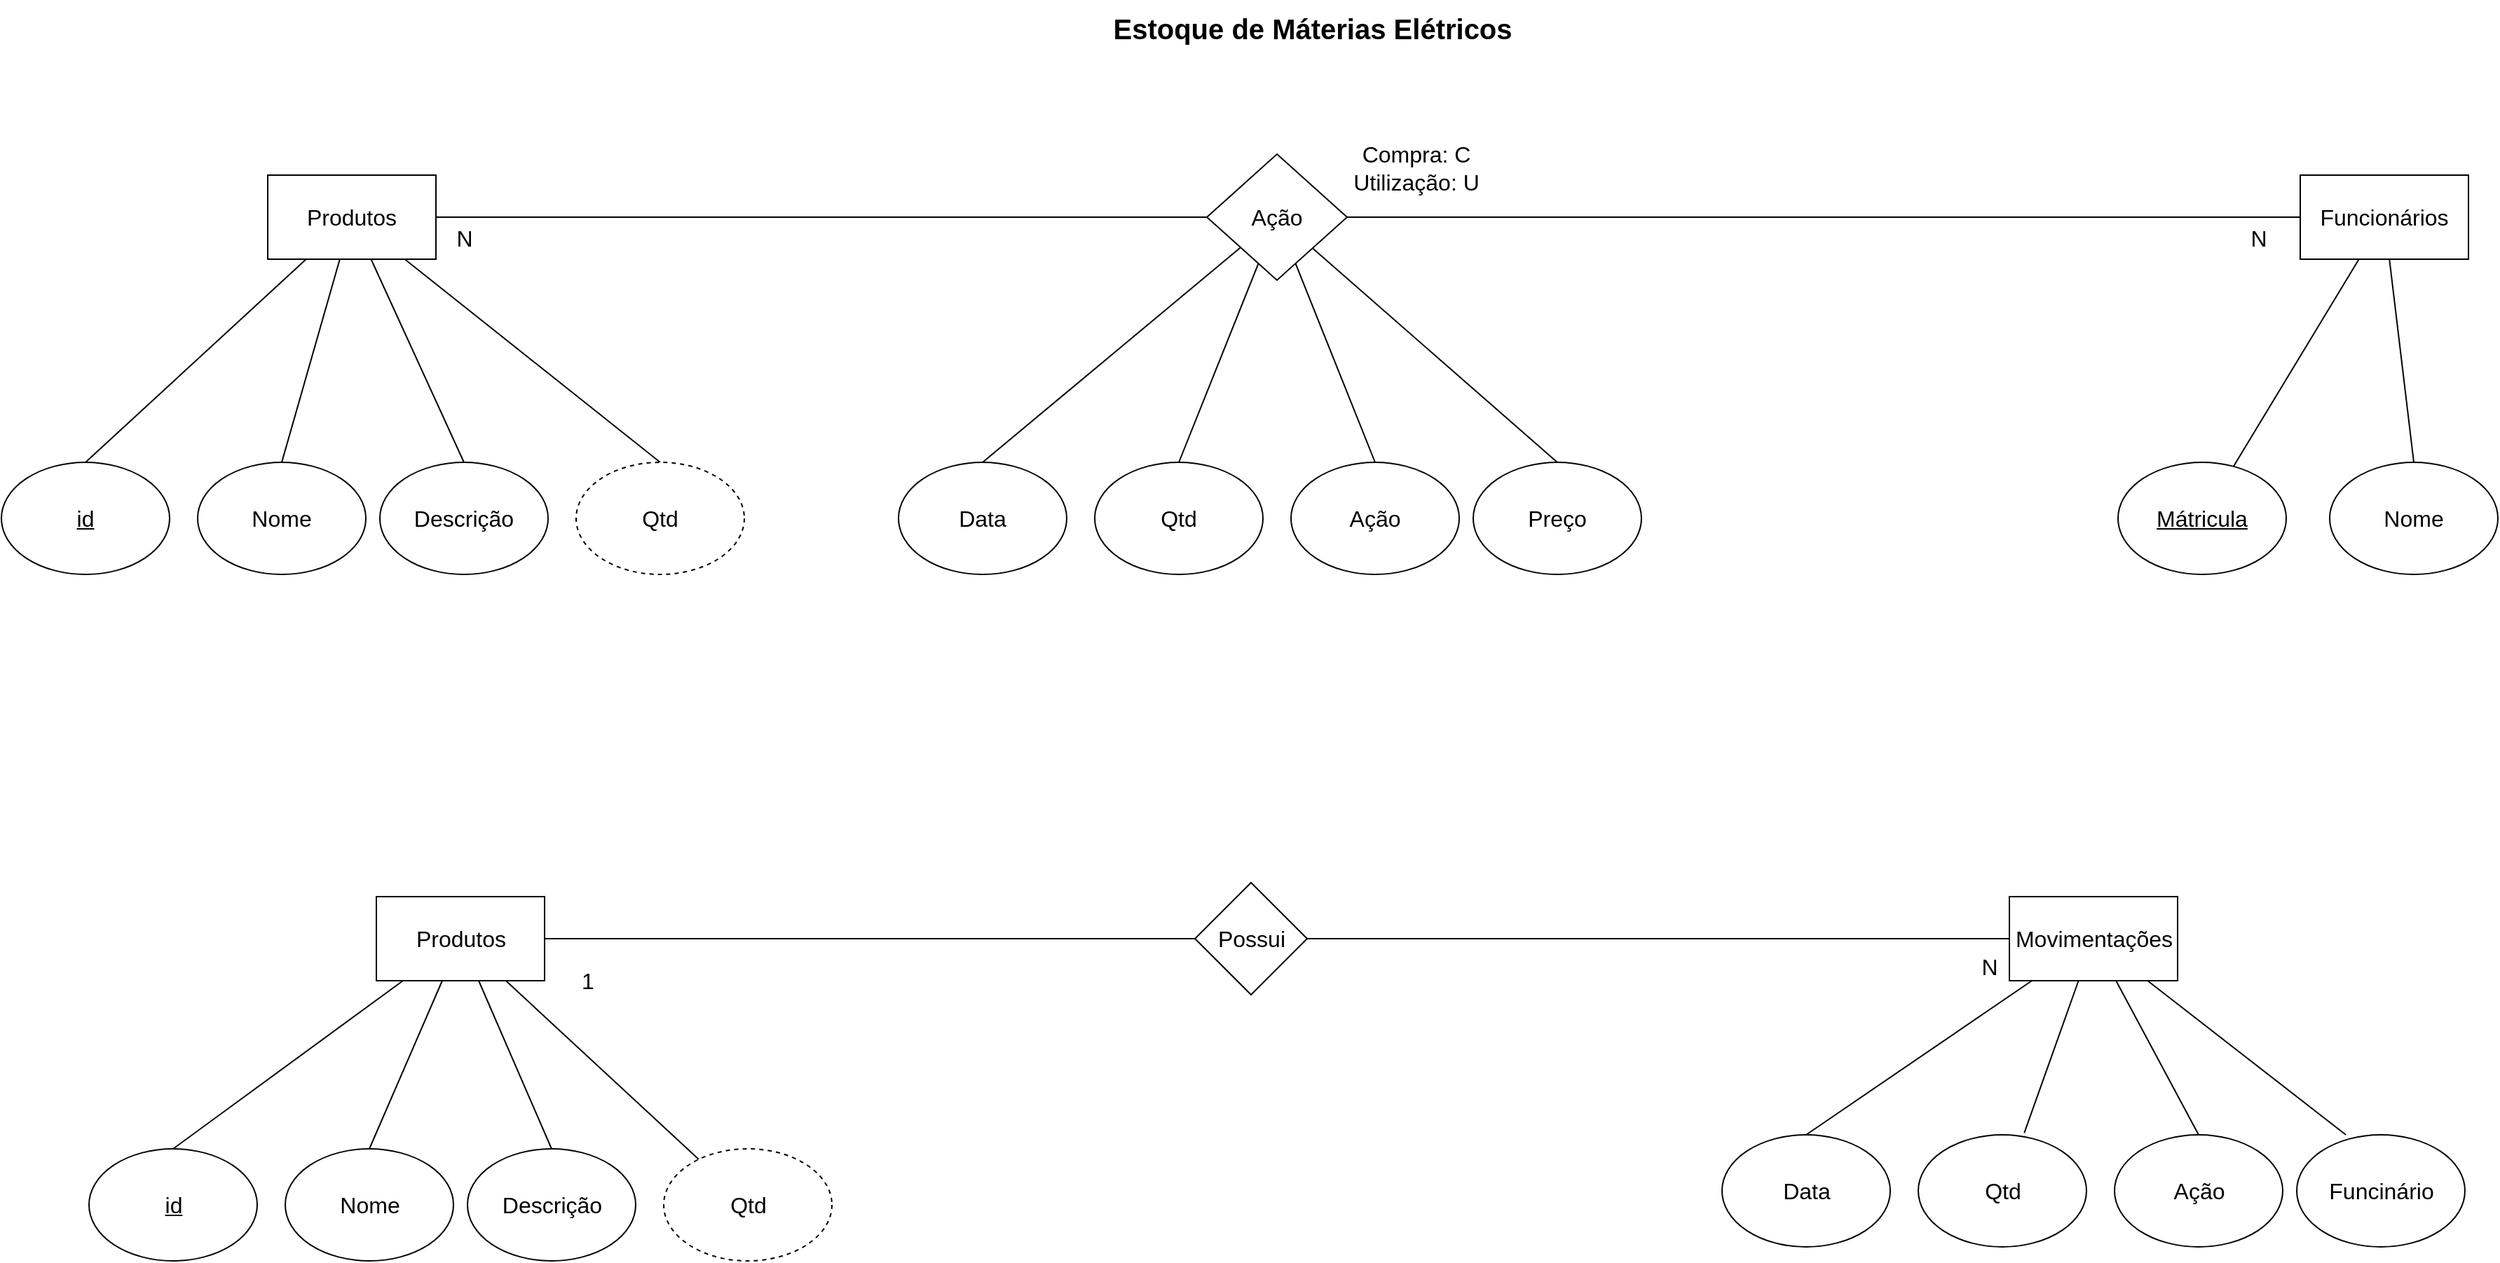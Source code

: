 <mxfile version="20.8.13" type="device" pages="2"><diagram id="cUHMcxsFrSTIRj4TIPAf" name="Página-1"><mxGraphModel dx="2263" dy="782" grid="1" gridSize="10" guides="1" tooltips="1" connect="1" arrows="1" fold="1" page="1" pageScale="1" pageWidth="827" pageHeight="1169" math="0" shadow="0"><root><mxCell id="0"/><mxCell id="1" parent="0"/><mxCell id="XCuKo1dL8upknJieNmKO-28" value="&lt;b&gt;&lt;font style=&quot;font-size: 20px;&quot;&gt;Estoque de Máterias Elétricos&lt;/font&gt;&lt;/b&gt;" style="text;html=1;align=center;verticalAlign=middle;resizable=0;points=[];autosize=1;strokeColor=none;fillColor=none;" parent="1" vertex="1"><mxGeometry x="240" width="310" height="40" as="geometry"/></mxCell><mxCell id="XCuKo1dL8upknJieNmKO-51" style="edgeStyle=none;rounded=0;orthogonalLoop=1;jettySize=auto;html=1;fontSize=16;endArrow=none;endFill=0;" parent="1" source="XCuKo1dL8upknJieNmKO-48" target="XCuKo1dL8upknJieNmKO-50" edge="1"><mxGeometry relative="1" as="geometry"><mxPoint x="160" y="150" as="targetPoint"/></mxGeometry></mxCell><mxCell id="XCuKo1dL8upknJieNmKO-72" style="edgeStyle=none;rounded=0;orthogonalLoop=1;jettySize=auto;html=1;entryX=0.5;entryY=0;entryDx=0;entryDy=0;fontSize=16;endArrow=none;endFill=0;" parent="1" source="XCuKo1dL8upknJieNmKO-48" target="XCuKo1dL8upknJieNmKO-67" edge="1"><mxGeometry relative="1" as="geometry"/></mxCell><mxCell id="XCuKo1dL8upknJieNmKO-73" style="edgeStyle=none;rounded=0;orthogonalLoop=1;jettySize=auto;html=1;entryX=0.5;entryY=0;entryDx=0;entryDy=0;fontSize=16;endArrow=none;endFill=0;" parent="1" source="XCuKo1dL8upknJieNmKO-48" target="XCuKo1dL8upknJieNmKO-66" edge="1"><mxGeometry relative="1" as="geometry"/></mxCell><mxCell id="XCuKo1dL8upknJieNmKO-74" style="edgeStyle=none;rounded=0;orthogonalLoop=1;jettySize=auto;html=1;entryX=0.5;entryY=0;entryDx=0;entryDy=0;fontSize=16;endArrow=none;endFill=0;" parent="1" source="XCuKo1dL8upknJieNmKO-48" target="XCuKo1dL8upknJieNmKO-65" edge="1"><mxGeometry relative="1" as="geometry"/></mxCell><mxCell id="XCuKo1dL8upknJieNmKO-75" style="edgeStyle=none;rounded=0;orthogonalLoop=1;jettySize=auto;html=1;entryX=0.5;entryY=0;entryDx=0;entryDy=0;fontSize=16;endArrow=none;endFill=0;" parent="1" source="XCuKo1dL8upknJieNmKO-48" target="XCuKo1dL8upknJieNmKO-64" edge="1"><mxGeometry relative="1" as="geometry"/></mxCell><mxCell id="XCuKo1dL8upknJieNmKO-48" value="Produtos" style="rounded=0;whiteSpace=wrap;html=1;fontSize=16;" parent="1" vertex="1"><mxGeometry x="-350" y="125" width="120" height="60" as="geometry"/></mxCell><mxCell id="XCuKo1dL8upknJieNmKO-80" style="edgeStyle=none;rounded=0;orthogonalLoop=1;jettySize=auto;html=1;fontSize=16;endArrow=none;endFill=0;" parent="1" source="XCuKo1dL8upknJieNmKO-49" target="XCuKo1dL8upknJieNmKO-69" edge="1"><mxGeometry relative="1" as="geometry"/></mxCell><mxCell id="XCuKo1dL8upknJieNmKO-81" style="edgeStyle=none;rounded=0;orthogonalLoop=1;jettySize=auto;html=1;entryX=0.5;entryY=0;entryDx=0;entryDy=0;fontSize=16;endArrow=none;endFill=0;" parent="1" source="XCuKo1dL8upknJieNmKO-49" target="XCuKo1dL8upknJieNmKO-70" edge="1"><mxGeometry relative="1" as="geometry"/></mxCell><mxCell id="XCuKo1dL8upknJieNmKO-49" value="Funcionários" style="rounded=0;whiteSpace=wrap;html=1;fontSize=16;" parent="1" vertex="1"><mxGeometry x="1100" y="125" width="120" height="60" as="geometry"/></mxCell><mxCell id="XCuKo1dL8upknJieNmKO-52" style="edgeStyle=none;rounded=0;orthogonalLoop=1;jettySize=auto;html=1;fontSize=16;endArrow=none;endFill=0;" parent="1" source="XCuKo1dL8upknJieNmKO-50" target="XCuKo1dL8upknJieNmKO-49" edge="1"><mxGeometry relative="1" as="geometry"/></mxCell><mxCell id="XCuKo1dL8upknJieNmKO-76" style="edgeStyle=none;rounded=0;orthogonalLoop=1;jettySize=auto;html=1;entryX=0.5;entryY=0;entryDx=0;entryDy=0;fontSize=16;endArrow=none;endFill=0;" parent="1" source="XCuKo1dL8upknJieNmKO-50" target="XCuKo1dL8upknJieNmKO-62" edge="1"><mxGeometry relative="1" as="geometry"/></mxCell><mxCell id="XCuKo1dL8upknJieNmKO-77" style="edgeStyle=none;rounded=0;orthogonalLoop=1;jettySize=auto;html=1;entryX=0.5;entryY=0;entryDx=0;entryDy=0;fontSize=16;endArrow=none;endFill=0;" parent="1" source="XCuKo1dL8upknJieNmKO-50" target="XCuKo1dL8upknJieNmKO-60" edge="1"><mxGeometry relative="1" as="geometry"/></mxCell><mxCell id="XCuKo1dL8upknJieNmKO-78" style="edgeStyle=none;rounded=0;orthogonalLoop=1;jettySize=auto;html=1;entryX=0.5;entryY=0;entryDx=0;entryDy=0;fontSize=16;endArrow=none;endFill=0;" parent="1" source="XCuKo1dL8upknJieNmKO-50" target="XCuKo1dL8upknJieNmKO-59" edge="1"><mxGeometry relative="1" as="geometry"/></mxCell><mxCell id="XCuKo1dL8upknJieNmKO-79" style="edgeStyle=none;rounded=0;orthogonalLoop=1;jettySize=auto;html=1;entryX=0.5;entryY=0;entryDx=0;entryDy=0;fontSize=16;endArrow=none;endFill=0;" parent="1" source="XCuKo1dL8upknJieNmKO-50" target="XCuKo1dL8upknJieNmKO-61" edge="1"><mxGeometry relative="1" as="geometry"/></mxCell><mxCell id="XCuKo1dL8upknJieNmKO-50" value="Ação" style="rhombus;whiteSpace=wrap;html=1;fontSize=16;" parent="1" vertex="1"><mxGeometry x="320" y="110" width="100" height="90" as="geometry"/></mxCell><mxCell id="XCuKo1dL8upknJieNmKO-56" value="N" style="text;html=1;align=center;verticalAlign=middle;resizable=0;points=[];autosize=1;strokeColor=none;fillColor=none;fontSize=16;" parent="1" vertex="1"><mxGeometry x="-230" y="155" width="40" height="30" as="geometry"/></mxCell><mxCell id="XCuKo1dL8upknJieNmKO-57" value="N" style="text;html=1;align=center;verticalAlign=middle;resizable=0;points=[];autosize=1;strokeColor=none;fillColor=none;fontSize=16;" parent="1" vertex="1"><mxGeometry x="1050" y="155" width="40" height="30" as="geometry"/></mxCell><mxCell id="XCuKo1dL8upknJieNmKO-59" value="Ação" style="ellipse;whiteSpace=wrap;html=1;fontSize=16;" parent="1" vertex="1"><mxGeometry x="380" y="330" width="120" height="80" as="geometry"/></mxCell><mxCell id="XCuKo1dL8upknJieNmKO-60" value="Qtd" style="ellipse;whiteSpace=wrap;html=1;fontSize=16;" parent="1" vertex="1"><mxGeometry x="240" y="330" width="120" height="80" as="geometry"/></mxCell><mxCell id="XCuKo1dL8upknJieNmKO-61" value="Preço" style="ellipse;whiteSpace=wrap;html=1;fontSize=16;" parent="1" vertex="1"><mxGeometry x="510" y="330" width="120" height="80" as="geometry"/></mxCell><mxCell id="XCuKo1dL8upknJieNmKO-62" value="Data" style="ellipse;whiteSpace=wrap;html=1;fontSize=16;" parent="1" vertex="1"><mxGeometry x="100" y="330" width="120" height="80" as="geometry"/></mxCell><mxCell id="XCuKo1dL8upknJieNmKO-63" value="Compra: C&lt;br&gt;Utilização: U" style="text;html=1;align=center;verticalAlign=middle;resizable=0;points=[];autosize=1;strokeColor=none;fillColor=none;fontSize=16;" parent="1" vertex="1"><mxGeometry x="414" y="95" width="110" height="50" as="geometry"/></mxCell><mxCell id="XCuKo1dL8upknJieNmKO-64" value="Qtd" style="ellipse;whiteSpace=wrap;html=1;fontSize=16;dashed=1;" parent="1" vertex="1"><mxGeometry x="-130" y="330" width="120" height="80" as="geometry"/></mxCell><mxCell id="XCuKo1dL8upknJieNmKO-65" value="Descrição" style="ellipse;whiteSpace=wrap;html=1;fontSize=16;" parent="1" vertex="1"><mxGeometry x="-270" y="330" width="120" height="80" as="geometry"/></mxCell><mxCell id="XCuKo1dL8upknJieNmKO-66" value="Nome" style="ellipse;whiteSpace=wrap;html=1;fontSize=16;" parent="1" vertex="1"><mxGeometry x="-400" y="330" width="120" height="80" as="geometry"/></mxCell><mxCell id="XCuKo1dL8upknJieNmKO-67" value="&lt;u&gt;id&lt;/u&gt;" style="ellipse;whiteSpace=wrap;html=1;fontSize=16;" parent="1" vertex="1"><mxGeometry x="-540" y="330" width="120" height="80" as="geometry"/></mxCell><mxCell id="XCuKo1dL8upknJieNmKO-69" value="&lt;u&gt;Mátricula&lt;/u&gt;" style="ellipse;whiteSpace=wrap;html=1;fontSize=16;" parent="1" vertex="1"><mxGeometry x="970" y="330" width="120" height="80" as="geometry"/></mxCell><mxCell id="XCuKo1dL8upknJieNmKO-70" value="Nome" style="ellipse;whiteSpace=wrap;html=1;fontSize=16;" parent="1" vertex="1"><mxGeometry x="1121" y="330" width="120" height="80" as="geometry"/></mxCell><mxCell id="XCuKo1dL8upknJieNmKO-85" style="edgeStyle=none;rounded=0;orthogonalLoop=1;jettySize=auto;html=1;entryX=0;entryY=0.5;entryDx=0;entryDy=0;fontSize=16;endArrow=none;endFill=0;" parent="1" source="XCuKo1dL8upknJieNmKO-82" target="XCuKo1dL8upknJieNmKO-83" edge="1"><mxGeometry relative="1" as="geometry"/></mxCell><mxCell id="XCuKo1dL8upknJieNmKO-92" style="edgeStyle=none;rounded=0;orthogonalLoop=1;jettySize=auto;html=1;entryX=0.5;entryY=0;entryDx=0;entryDy=0;fontSize=16;endArrow=none;endFill=0;" parent="1" source="XCuKo1dL8upknJieNmKO-82" target="XCuKo1dL8upknJieNmKO-91" edge="1"><mxGeometry relative="1" as="geometry"/></mxCell><mxCell id="XCuKo1dL8upknJieNmKO-93" style="edgeStyle=none;rounded=0;orthogonalLoop=1;jettySize=auto;html=1;entryX=0.5;entryY=0;entryDx=0;entryDy=0;fontSize=16;endArrow=none;endFill=0;" parent="1" source="XCuKo1dL8upknJieNmKO-82" target="XCuKo1dL8upknJieNmKO-90" edge="1"><mxGeometry relative="1" as="geometry"/></mxCell><mxCell id="XCuKo1dL8upknJieNmKO-94" style="edgeStyle=none;rounded=0;orthogonalLoop=1;jettySize=auto;html=1;entryX=0.5;entryY=0;entryDx=0;entryDy=0;fontSize=16;endArrow=none;endFill=0;" parent="1" source="XCuKo1dL8upknJieNmKO-82" target="XCuKo1dL8upknJieNmKO-89" edge="1"><mxGeometry relative="1" as="geometry"/></mxCell><mxCell id="XCuKo1dL8upknJieNmKO-95" style="edgeStyle=none;rounded=0;orthogonalLoop=1;jettySize=auto;html=1;fontSize=16;endArrow=none;endFill=0;" parent="1" source="XCuKo1dL8upknJieNmKO-82" target="XCuKo1dL8upknJieNmKO-88" edge="1"><mxGeometry relative="1" as="geometry"/></mxCell><mxCell id="XCuKo1dL8upknJieNmKO-82" value="Produtos" style="rounded=0;whiteSpace=wrap;html=1;fontSize=16;" parent="1" vertex="1"><mxGeometry x="-272.5" y="640" width="120" height="60" as="geometry"/></mxCell><mxCell id="XCuKo1dL8upknJieNmKO-86" style="edgeStyle=none;rounded=0;orthogonalLoop=1;jettySize=auto;html=1;entryX=0;entryY=0.5;entryDx=0;entryDy=0;fontSize=16;endArrow=none;endFill=0;" parent="1" source="XCuKo1dL8upknJieNmKO-83" target="XCuKo1dL8upknJieNmKO-84" edge="1"><mxGeometry relative="1" as="geometry"/></mxCell><mxCell id="XCuKo1dL8upknJieNmKO-83" value="Possui" style="rhombus;whiteSpace=wrap;html=1;fontSize=16;" parent="1" vertex="1"><mxGeometry x="311.5" y="630" width="80" height="80" as="geometry"/></mxCell><mxCell id="XCuKo1dL8upknJieNmKO-100" style="edgeStyle=none;rounded=0;orthogonalLoop=1;jettySize=auto;html=1;entryX=0.5;entryY=0;entryDx=0;entryDy=0;fontSize=16;endArrow=none;endFill=0;" parent="1" source="XCuKo1dL8upknJieNmKO-84" target="XCuKo1dL8upknJieNmKO-99" edge="1"><mxGeometry relative="1" as="geometry"/></mxCell><mxCell id="XCuKo1dL8upknJieNmKO-101" style="edgeStyle=none;rounded=0;orthogonalLoop=1;jettySize=auto;html=1;entryX=0.63;entryY=-0.016;entryDx=0;entryDy=0;entryPerimeter=0;fontSize=16;endArrow=none;endFill=0;" parent="1" source="XCuKo1dL8upknJieNmKO-84" target="XCuKo1dL8upknJieNmKO-97" edge="1"><mxGeometry relative="1" as="geometry"/></mxCell><mxCell id="XCuKo1dL8upknJieNmKO-102" style="edgeStyle=none;rounded=0;orthogonalLoop=1;jettySize=auto;html=1;entryX=0.5;entryY=0;entryDx=0;entryDy=0;fontSize=16;endArrow=none;endFill=0;" parent="1" source="XCuKo1dL8upknJieNmKO-84" target="XCuKo1dL8upknJieNmKO-96" edge="1"><mxGeometry relative="1" as="geometry"/></mxCell><mxCell id="XCuKo1dL8upknJieNmKO-103" style="edgeStyle=none;rounded=0;orthogonalLoop=1;jettySize=auto;html=1;entryX=0.292;entryY=0;entryDx=0;entryDy=0;entryPerimeter=0;fontSize=16;endArrow=none;endFill=0;" parent="1" source="XCuKo1dL8upknJieNmKO-84" target="XCuKo1dL8upknJieNmKO-98" edge="1"><mxGeometry relative="1" as="geometry"/></mxCell><mxCell id="XCuKo1dL8upknJieNmKO-84" value="Movimentações" style="rounded=0;whiteSpace=wrap;html=1;fontSize=16;" parent="1" vertex="1"><mxGeometry x="892.5" y="640" width="120" height="60" as="geometry"/></mxCell><mxCell id="XCuKo1dL8upknJieNmKO-88" value="Qtd" style="ellipse;whiteSpace=wrap;html=1;fontSize=16;dashed=1;" parent="1" vertex="1"><mxGeometry x="-67.5" y="820" width="120" height="80" as="geometry"/></mxCell><mxCell id="XCuKo1dL8upknJieNmKO-89" value="Descrição" style="ellipse;whiteSpace=wrap;html=1;fontSize=16;" parent="1" vertex="1"><mxGeometry x="-207.5" y="820" width="120" height="80" as="geometry"/></mxCell><mxCell id="XCuKo1dL8upknJieNmKO-90" value="Nome" style="ellipse;whiteSpace=wrap;html=1;fontSize=16;" parent="1" vertex="1"><mxGeometry x="-337.5" y="820" width="120" height="80" as="geometry"/></mxCell><mxCell id="XCuKo1dL8upknJieNmKO-91" value="&lt;u&gt;id&lt;/u&gt;" style="ellipse;whiteSpace=wrap;html=1;fontSize=16;" parent="1" vertex="1"><mxGeometry x="-477.5" y="820" width="120" height="80" as="geometry"/></mxCell><mxCell id="XCuKo1dL8upknJieNmKO-96" value="Ação" style="ellipse;whiteSpace=wrap;html=1;fontSize=16;" parent="1" vertex="1"><mxGeometry x="967.5" y="810" width="120" height="80" as="geometry"/></mxCell><mxCell id="XCuKo1dL8upknJieNmKO-97" value="Qtd" style="ellipse;whiteSpace=wrap;html=1;fontSize=16;" parent="1" vertex="1"><mxGeometry x="827.5" y="810" width="120" height="80" as="geometry"/></mxCell><mxCell id="XCuKo1dL8upknJieNmKO-98" value="Funcinário" style="ellipse;whiteSpace=wrap;html=1;fontSize=16;" parent="1" vertex="1"><mxGeometry x="1097.5" y="810" width="120" height="80" as="geometry"/></mxCell><mxCell id="XCuKo1dL8upknJieNmKO-99" value="Data" style="ellipse;whiteSpace=wrap;html=1;fontSize=16;" parent="1" vertex="1"><mxGeometry x="687.5" y="810" width="120" height="80" as="geometry"/></mxCell><mxCell id="XCuKo1dL8upknJieNmKO-104" value="1" style="text;html=1;align=center;verticalAlign=middle;resizable=0;points=[];autosize=1;strokeColor=none;fillColor=none;fontSize=16;" parent="1" vertex="1"><mxGeometry x="-137.5" y="685" width="30" height="30" as="geometry"/></mxCell><mxCell id="XCuKo1dL8upknJieNmKO-105" value="N" style="text;html=1;align=center;verticalAlign=middle;resizable=0;points=[];autosize=1;strokeColor=none;fillColor=none;fontSize=16;" parent="1" vertex="1"><mxGeometry x="857.5" y="675" width="40" height="30" as="geometry"/></mxCell></root></mxGraphModel></diagram><diagram id="3uF8KUfmoPkn37iqr2HF" name="Página-2"><mxGraphModel dx="1436" dy="782" grid="1" gridSize="10" guides="1" tooltips="1" connect="1" arrows="1" fold="1" page="1" pageScale="1" pageWidth="827" pageHeight="1169" math="0" shadow="0"><root><mxCell id="0"/><mxCell id="1" parent="0"/></root></mxGraphModel></diagram></mxfile>